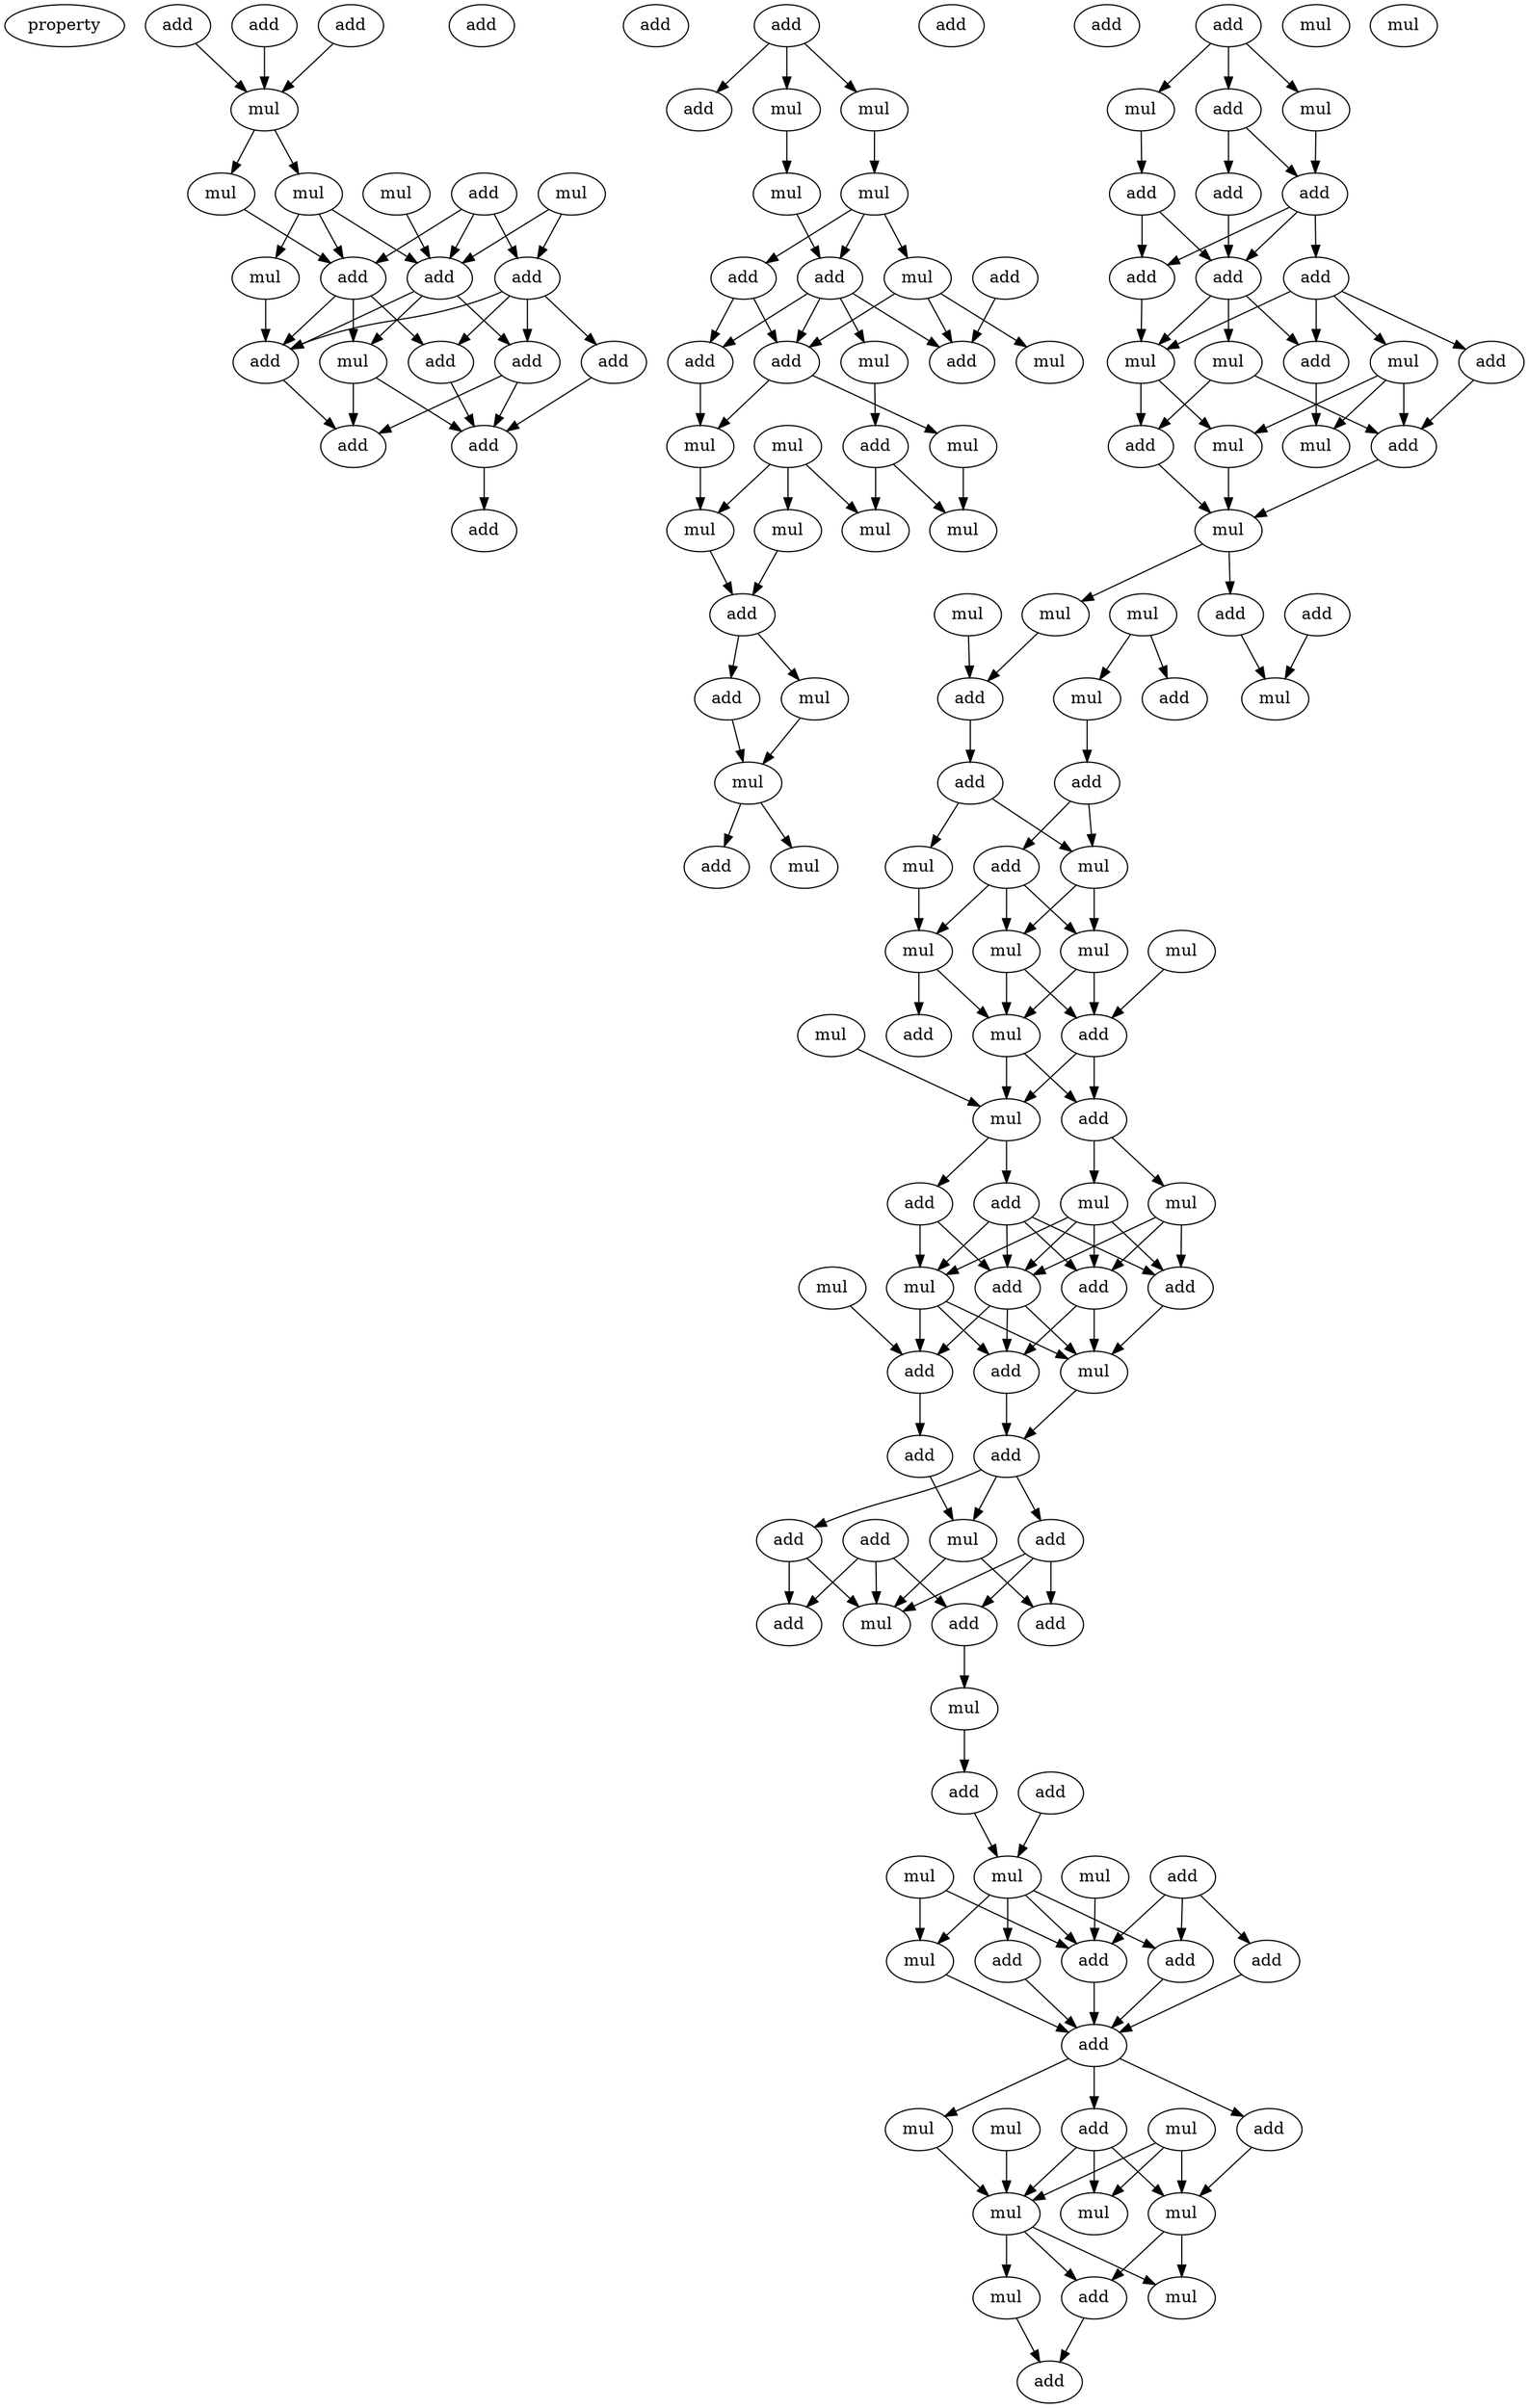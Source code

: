 digraph {
    node [fontcolor=black]
    property [mul=2,lf=1.0]
    0 [ label = add ];
    1 [ label = add ];
    2 [ label = add ];
    3 [ label = add ];
    4 [ label = add ];
    5 [ label = mul ];
    6 [ label = mul ];
    7 [ label = add ];
    8 [ label = mul ];
    9 [ label = mul ];
    10 [ label = mul ];
    11 [ label = add ];
    12 [ label = mul ];
    13 [ label = add ];
    14 [ label = add ];
    15 [ label = mul ];
    16 [ label = add ];
    17 [ label = add ];
    18 [ label = add ];
    19 [ label = add ];
    20 [ label = add ];
    21 [ label = add ];
    22 [ label = add ];
    23 [ label = add ];
    24 [ label = add ];
    25 [ label = mul ];
    26 [ label = mul ];
    27 [ label = mul ];
    28 [ label = mul ];
    29 [ label = add ];
    30 [ label = add ];
    31 [ label = add ];
    32 [ label = mul ];
    33 [ label = add ];
    34 [ label = add ];
    35 [ label = add ];
    36 [ label = add ];
    37 [ label = mul ];
    38 [ label = mul ];
    39 [ label = add ];
    40 [ label = mul ];
    41 [ label = mul ];
    42 [ label = mul ];
    43 [ label = mul ];
    44 [ label = mul ];
    45 [ label = mul ];
    46 [ label = mul ];
    47 [ label = add ];
    48 [ label = add ];
    49 [ label = mul ];
    50 [ label = add ];
    51 [ label = mul ];
    52 [ label = add ];
    53 [ label = mul ];
    54 [ label = add ];
    55 [ label = mul ];
    56 [ label = mul ];
    57 [ label = mul ];
    58 [ label = add ];
    59 [ label = add ];
    60 [ label = add ];
    61 [ label = add ];
    62 [ label = add ];
    63 [ label = add ];
    64 [ label = add ];
    65 [ label = add ];
    66 [ label = mul ];
    67 [ label = mul ];
    68 [ label = add ];
    69 [ label = mul ];
    70 [ label = add ];
    71 [ label = mul ];
    72 [ label = mul ];
    73 [ label = add ];
    74 [ label = mul ];
    75 [ label = mul ];
    76 [ label = mul ];
    77 [ label = add ];
    78 [ label = mul ];
    79 [ label = add ];
    80 [ label = mul ];
    81 [ label = mul ];
    82 [ label = add ];
    83 [ label = add ];
    84 [ label = add ];
    85 [ label = add ];
    86 [ label = mul ];
    87 [ label = add ];
    88 [ label = mul ];
    89 [ label = mul ];
    90 [ label = mul ];
    91 [ label = mul ];
    92 [ label = mul ];
    93 [ label = add ];
    94 [ label = add ];
    95 [ label = mul ];
    96 [ label = mul ];
    97 [ label = mul ];
    98 [ label = add ];
    99 [ label = add ];
    100 [ label = add ];
    101 [ label = mul ];
    102 [ label = mul ];
    103 [ label = mul ];
    104 [ label = add ];
    105 [ label = add ];
    106 [ label = mul ];
    107 [ label = add ];
    108 [ label = add ];
    109 [ label = add ];
    110 [ label = mul ];
    111 [ label = add ];
    112 [ label = add ];
    113 [ label = add ];
    114 [ label = mul ];
    115 [ label = add ];
    116 [ label = add ];
    117 [ label = add ];
    118 [ label = add ];
    119 [ label = add ];
    120 [ label = mul ];
    121 [ label = mul ];
    122 [ label = mul ];
    123 [ label = add ];
    124 [ label = add ];
    125 [ label = mul ];
    126 [ label = add ];
    127 [ label = mul ];
    128 [ label = mul ];
    129 [ label = mul ];
    130 [ label = add ];
    131 [ label = add ];
    132 [ label = add ];
    133 [ label = add ];
    134 [ label = add ];
    135 [ label = mul ];
    136 [ label = mul ];
    137 [ label = mul ];
    138 [ label = add ];
    139 [ label = add ];
    140 [ label = mul ];
    141 [ label = mul ];
    142 [ label = mul ];
    143 [ label = mul ];
    144 [ label = mul ];
    145 [ label = add ];
    146 [ label = add ];
    0 -> 5 [ name = 0 ];
    2 -> 5 [ name = 1 ];
    3 -> 5 [ name = 2 ];
    5 -> 8 [ name = 3 ];
    5 -> 9 [ name = 4 ];
    6 -> 13 [ name = 5 ];
    6 -> 14 [ name = 6 ];
    7 -> 11 [ name = 7 ];
    7 -> 13 [ name = 8 ];
    7 -> 14 [ name = 9 ];
    8 -> 11 [ name = 10 ];
    8 -> 12 [ name = 11 ];
    8 -> 14 [ name = 12 ];
    9 -> 11 [ name = 13 ];
    10 -> 14 [ name = 14 ];
    11 -> 15 [ name = 15 ];
    11 -> 16 [ name = 16 ];
    11 -> 17 [ name = 17 ];
    12 -> 16 [ name = 18 ];
    13 -> 16 [ name = 19 ];
    13 -> 17 [ name = 20 ];
    13 -> 18 [ name = 21 ];
    13 -> 19 [ name = 22 ];
    14 -> 15 [ name = 23 ];
    14 -> 16 [ name = 24 ];
    14 -> 19 [ name = 25 ];
    15 -> 20 [ name = 26 ];
    15 -> 21 [ name = 27 ];
    16 -> 20 [ name = 28 ];
    17 -> 21 [ name = 29 ];
    18 -> 21 [ name = 30 ];
    19 -> 20 [ name = 31 ];
    19 -> 21 [ name = 32 ];
    21 -> 23 [ name = 33 ];
    22 -> 24 [ name = 34 ];
    22 -> 25 [ name = 35 ];
    22 -> 26 [ name = 36 ];
    25 -> 28 [ name = 37 ];
    26 -> 27 [ name = 38 ];
    27 -> 29 [ name = 39 ];
    27 -> 32 [ name = 40 ];
    27 -> 33 [ name = 41 ];
    28 -> 29 [ name = 42 ];
    29 -> 34 [ name = 43 ];
    29 -> 35 [ name = 44 ];
    29 -> 36 [ name = 45 ];
    29 -> 38 [ name = 46 ];
    31 -> 36 [ name = 47 ];
    32 -> 35 [ name = 48 ];
    32 -> 36 [ name = 49 ];
    32 -> 37 [ name = 50 ];
    33 -> 34 [ name = 51 ];
    33 -> 35 [ name = 52 ];
    34 -> 41 [ name = 53 ];
    35 -> 40 [ name = 54 ];
    35 -> 41 [ name = 55 ];
    38 -> 39 [ name = 56 ];
    39 -> 44 [ name = 57 ];
    39 -> 45 [ name = 58 ];
    40 -> 44 [ name = 59 ];
    41 -> 43 [ name = 60 ];
    42 -> 43 [ name = 61 ];
    42 -> 45 [ name = 62 ];
    42 -> 46 [ name = 63 ];
    43 -> 47 [ name = 64 ];
    46 -> 47 [ name = 65 ];
    47 -> 48 [ name = 66 ];
    47 -> 49 [ name = 67 ];
    48 -> 51 [ name = 68 ];
    49 -> 51 [ name = 69 ];
    51 -> 52 [ name = 70 ];
    51 -> 53 [ name = 71 ];
    54 -> 56 [ name = 72 ];
    54 -> 57 [ name = 73 ];
    54 -> 58 [ name = 74 ];
    56 -> 59 [ name = 75 ];
    57 -> 61 [ name = 76 ];
    58 -> 59 [ name = 77 ];
    58 -> 60 [ name = 78 ];
    59 -> 62 [ name = 79 ];
    59 -> 63 [ name = 80 ];
    59 -> 64 [ name = 81 ];
    60 -> 62 [ name = 82 ];
    61 -> 62 [ name = 83 ];
    61 -> 64 [ name = 84 ];
    62 -> 65 [ name = 85 ];
    62 -> 66 [ name = 86 ];
    62 -> 69 [ name = 87 ];
    63 -> 65 [ name = 88 ];
    63 -> 66 [ name = 89 ];
    63 -> 67 [ name = 90 ];
    63 -> 68 [ name = 91 ];
    64 -> 66 [ name = 92 ];
    65 -> 72 [ name = 93 ];
    66 -> 71 [ name = 94 ];
    66 -> 73 [ name = 95 ];
    67 -> 70 [ name = 96 ];
    67 -> 71 [ name = 97 ];
    67 -> 72 [ name = 98 ];
    68 -> 70 [ name = 99 ];
    69 -> 70 [ name = 100 ];
    69 -> 73 [ name = 101 ];
    70 -> 74 [ name = 102 ];
    71 -> 74 [ name = 103 ];
    73 -> 74 [ name = 104 ];
    74 -> 76 [ name = 105 ];
    74 -> 77 [ name = 106 ];
    75 -> 80 [ name = 107 ];
    75 -> 83 [ name = 108 ];
    76 -> 82 [ name = 109 ];
    77 -> 81 [ name = 110 ];
    78 -> 82 [ name = 111 ];
    79 -> 81 [ name = 112 ];
    80 -> 84 [ name = 113 ];
    82 -> 85 [ name = 114 ];
    84 -> 87 [ name = 115 ];
    84 -> 88 [ name = 116 ];
    85 -> 86 [ name = 117 ];
    85 -> 88 [ name = 118 ];
    86 -> 90 [ name = 119 ];
    87 -> 89 [ name = 120 ];
    87 -> 90 [ name = 121 ];
    87 -> 92 [ name = 122 ];
    88 -> 89 [ name = 123 ];
    88 -> 92 [ name = 124 ];
    89 -> 94 [ name = 125 ];
    89 -> 95 [ name = 126 ];
    90 -> 93 [ name = 127 ];
    90 -> 95 [ name = 128 ];
    91 -> 94 [ name = 129 ];
    92 -> 94 [ name = 130 ];
    92 -> 95 [ name = 131 ];
    94 -> 97 [ name = 132 ];
    94 -> 98 [ name = 133 ];
    95 -> 97 [ name = 134 ];
    95 -> 98 [ name = 135 ];
    96 -> 97 [ name = 136 ];
    97 -> 99 [ name = 137 ];
    97 -> 100 [ name = 138 ];
    98 -> 101 [ name = 139 ];
    98 -> 102 [ name = 140 ];
    99 -> 103 [ name = 141 ];
    99 -> 104 [ name = 142 ];
    99 -> 105 [ name = 143 ];
    99 -> 107 [ name = 144 ];
    100 -> 103 [ name = 145 ];
    100 -> 104 [ name = 146 ];
    101 -> 104 [ name = 147 ];
    101 -> 105 [ name = 148 ];
    101 -> 107 [ name = 149 ];
    102 -> 103 [ name = 150 ];
    102 -> 104 [ name = 151 ];
    102 -> 105 [ name = 152 ];
    102 -> 107 [ name = 153 ];
    103 -> 108 [ name = 154 ];
    103 -> 109 [ name = 155 ];
    103 -> 110 [ name = 156 ];
    104 -> 108 [ name = 157 ];
    104 -> 109 [ name = 158 ];
    104 -> 110 [ name = 159 ];
    105 -> 108 [ name = 160 ];
    105 -> 110 [ name = 161 ];
    106 -> 109 [ name = 162 ];
    107 -> 110 [ name = 163 ];
    108 -> 112 [ name = 164 ];
    109 -> 111 [ name = 165 ];
    110 -> 112 [ name = 166 ];
    111 -> 114 [ name = 167 ];
    112 -> 113 [ name = 168 ];
    112 -> 114 [ name = 169 ];
    112 -> 115 [ name = 170 ];
    113 -> 119 [ name = 171 ];
    113 -> 120 [ name = 172 ];
    114 -> 117 [ name = 173 ];
    114 -> 120 [ name = 174 ];
    115 -> 117 [ name = 175 ];
    115 -> 118 [ name = 176 ];
    115 -> 120 [ name = 177 ];
    116 -> 118 [ name = 178 ];
    116 -> 119 [ name = 179 ];
    116 -> 120 [ name = 180 ];
    118 -> 121 [ name = 181 ];
    121 -> 123 [ name = 182 ];
    123 -> 125 [ name = 183 ];
    124 -> 125 [ name = 184 ];
    125 -> 129 [ name = 185 ];
    125 -> 130 [ name = 186 ];
    125 -> 131 [ name = 187 ];
    125 -> 132 [ name = 188 ];
    126 -> 131 [ name = 189 ];
    126 -> 132 [ name = 190 ];
    126 -> 133 [ name = 191 ];
    127 -> 132 [ name = 192 ];
    128 -> 129 [ name = 193 ];
    128 -> 132 [ name = 194 ];
    129 -> 134 [ name = 195 ];
    130 -> 134 [ name = 196 ];
    131 -> 134 [ name = 197 ];
    132 -> 134 [ name = 198 ];
    133 -> 134 [ name = 199 ];
    134 -> 137 [ name = 200 ];
    134 -> 138 [ name = 201 ];
    134 -> 139 [ name = 202 ];
    135 -> 141 [ name = 203 ];
    136 -> 140 [ name = 204 ];
    136 -> 141 [ name = 205 ];
    136 -> 142 [ name = 206 ];
    137 -> 141 [ name = 207 ];
    138 -> 140 [ name = 208 ];
    139 -> 140 [ name = 209 ];
    139 -> 141 [ name = 210 ];
    139 -> 142 [ name = 211 ];
    140 -> 144 [ name = 212 ];
    140 -> 145 [ name = 213 ];
    141 -> 143 [ name = 214 ];
    141 -> 144 [ name = 215 ];
    141 -> 145 [ name = 216 ];
    143 -> 146 [ name = 217 ];
    145 -> 146 [ name = 218 ];
}
